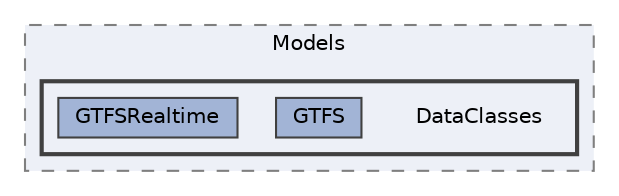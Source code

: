 digraph "E:/Users/venel/Desktop/TravellerV2/traveller/Traveller-Server/Models/DataClasses"
{
 // LATEX_PDF_SIZE
  bgcolor="transparent";
  edge [fontname=Helvetica,fontsize=10,labelfontname=Helvetica,labelfontsize=10];
  node [fontname=Helvetica,fontsize=10,shape=box,height=0.2,width=0.4];
  compound=true
  subgraph clusterdir_9a72a53d185d6de234182ebe7213694d {
    graph [ bgcolor="#edf0f7", pencolor="grey50", label="Models", fontname=Helvetica,fontsize=10 style="filled,dashed", URL="dir_9a72a53d185d6de234182ebe7213694d.html",tooltip=""]
  subgraph clusterdir_982f816bf159fbb6509074d5470c19ac {
    graph [ bgcolor="#edf0f7", pencolor="grey25", label="", fontname=Helvetica,fontsize=10 style="filled,bold", URL="dir_982f816bf159fbb6509074d5470c19ac.html",tooltip=""]
    dir_982f816bf159fbb6509074d5470c19ac [shape=plaintext, label="DataClasses"];
  dir_83818499b9f341b7641fe0015a8e1f5f [label="GTFS", fillcolor="#a2b4d6", color="grey25", style="filled", URL="dir_83818499b9f341b7641fe0015a8e1f5f.html",tooltip=""];
  dir_648784b4784e634dc78373eb96576e10 [label="GTFSRealtime", fillcolor="#a2b4d6", color="grey25", style="filled", URL="dir_648784b4784e634dc78373eb96576e10.html",tooltip=""];
  }
  }
}
